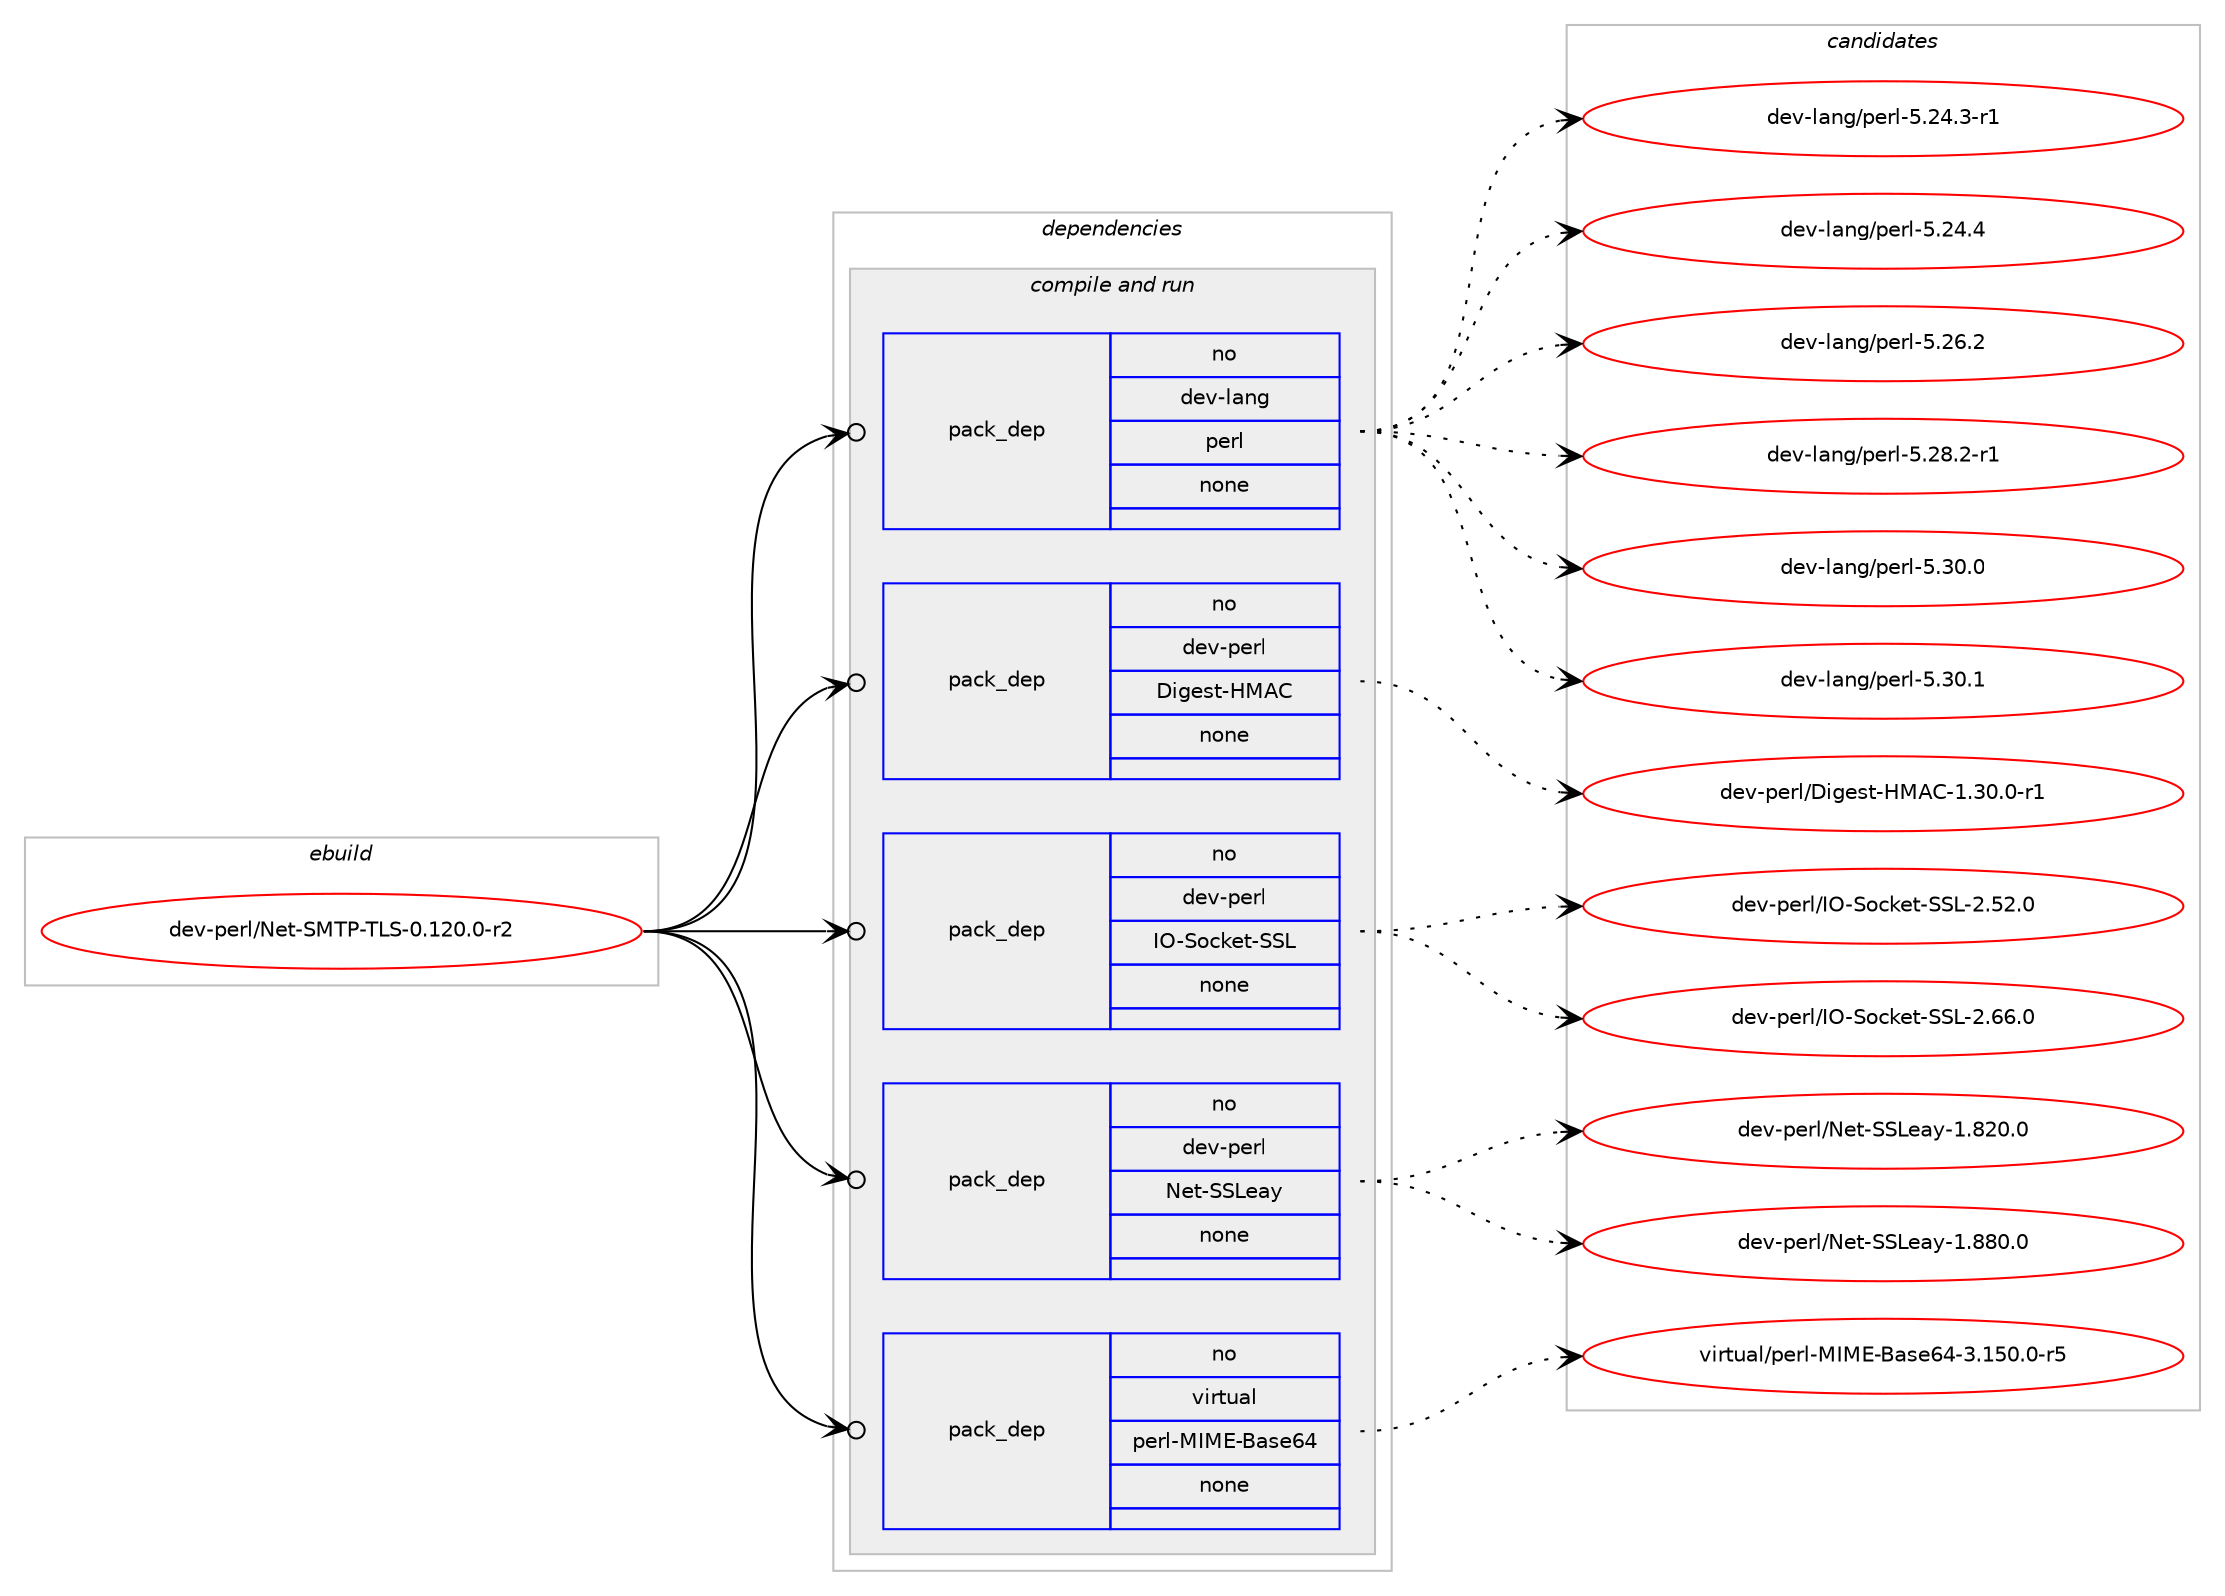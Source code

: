 digraph prolog {

# *************
# Graph options
# *************

newrank=true;
concentrate=true;
compound=true;
graph [rankdir=LR,fontname=Helvetica,fontsize=10,ranksep=1.5];#, ranksep=2.5, nodesep=0.2];
edge  [arrowhead=vee];
node  [fontname=Helvetica,fontsize=10];

# **********
# The ebuild
# **********

subgraph cluster_leftcol {
color=gray;
rank=same;
label=<<i>ebuild</i>>;
id [label="dev-perl/Net-SMTP-TLS-0.120.0-r2", color=red, width=4, href="../dev-perl/Net-SMTP-TLS-0.120.0-r2.svg"];
}

# ****************
# The dependencies
# ****************

subgraph cluster_midcol {
color=gray;
label=<<i>dependencies</i>>;
subgraph cluster_compile {
fillcolor="#eeeeee";
style=filled;
label=<<i>compile</i>>;
}
subgraph cluster_compileandrun {
fillcolor="#eeeeee";
style=filled;
label=<<i>compile and run</i>>;
subgraph pack437336 {
dependency583070 [label=<<TABLE BORDER="0" CELLBORDER="1" CELLSPACING="0" CELLPADDING="4" WIDTH="220"><TR><TD ROWSPAN="6" CELLPADDING="30">pack_dep</TD></TR><TR><TD WIDTH="110">no</TD></TR><TR><TD>dev-lang</TD></TR><TR><TD>perl</TD></TR><TR><TD>none</TD></TR><TR><TD></TD></TR></TABLE>>, shape=none, color=blue];
}
id:e -> dependency583070:w [weight=20,style="solid",arrowhead="odotvee"];
subgraph pack437337 {
dependency583071 [label=<<TABLE BORDER="0" CELLBORDER="1" CELLSPACING="0" CELLPADDING="4" WIDTH="220"><TR><TD ROWSPAN="6" CELLPADDING="30">pack_dep</TD></TR><TR><TD WIDTH="110">no</TD></TR><TR><TD>dev-perl</TD></TR><TR><TD>Digest-HMAC</TD></TR><TR><TD>none</TD></TR><TR><TD></TD></TR></TABLE>>, shape=none, color=blue];
}
id:e -> dependency583071:w [weight=20,style="solid",arrowhead="odotvee"];
subgraph pack437338 {
dependency583072 [label=<<TABLE BORDER="0" CELLBORDER="1" CELLSPACING="0" CELLPADDING="4" WIDTH="220"><TR><TD ROWSPAN="6" CELLPADDING="30">pack_dep</TD></TR><TR><TD WIDTH="110">no</TD></TR><TR><TD>dev-perl</TD></TR><TR><TD>IO-Socket-SSL</TD></TR><TR><TD>none</TD></TR><TR><TD></TD></TR></TABLE>>, shape=none, color=blue];
}
id:e -> dependency583072:w [weight=20,style="solid",arrowhead="odotvee"];
subgraph pack437339 {
dependency583073 [label=<<TABLE BORDER="0" CELLBORDER="1" CELLSPACING="0" CELLPADDING="4" WIDTH="220"><TR><TD ROWSPAN="6" CELLPADDING="30">pack_dep</TD></TR><TR><TD WIDTH="110">no</TD></TR><TR><TD>dev-perl</TD></TR><TR><TD>Net-SSLeay</TD></TR><TR><TD>none</TD></TR><TR><TD></TD></TR></TABLE>>, shape=none, color=blue];
}
id:e -> dependency583073:w [weight=20,style="solid",arrowhead="odotvee"];
subgraph pack437340 {
dependency583074 [label=<<TABLE BORDER="0" CELLBORDER="1" CELLSPACING="0" CELLPADDING="4" WIDTH="220"><TR><TD ROWSPAN="6" CELLPADDING="30">pack_dep</TD></TR><TR><TD WIDTH="110">no</TD></TR><TR><TD>virtual</TD></TR><TR><TD>perl-MIME-Base64</TD></TR><TR><TD>none</TD></TR><TR><TD></TD></TR></TABLE>>, shape=none, color=blue];
}
id:e -> dependency583074:w [weight=20,style="solid",arrowhead="odotvee"];
}
subgraph cluster_run {
fillcolor="#eeeeee";
style=filled;
label=<<i>run</i>>;
}
}

# **************
# The candidates
# **************

subgraph cluster_choices {
rank=same;
color=gray;
label=<<i>candidates</i>>;

subgraph choice437336 {
color=black;
nodesep=1;
choice100101118451089711010347112101114108455346505246514511449 [label="dev-lang/perl-5.24.3-r1", color=red, width=4,href="../dev-lang/perl-5.24.3-r1.svg"];
choice10010111845108971101034711210111410845534650524652 [label="dev-lang/perl-5.24.4", color=red, width=4,href="../dev-lang/perl-5.24.4.svg"];
choice10010111845108971101034711210111410845534650544650 [label="dev-lang/perl-5.26.2", color=red, width=4,href="../dev-lang/perl-5.26.2.svg"];
choice100101118451089711010347112101114108455346505646504511449 [label="dev-lang/perl-5.28.2-r1", color=red, width=4,href="../dev-lang/perl-5.28.2-r1.svg"];
choice10010111845108971101034711210111410845534651484648 [label="dev-lang/perl-5.30.0", color=red, width=4,href="../dev-lang/perl-5.30.0.svg"];
choice10010111845108971101034711210111410845534651484649 [label="dev-lang/perl-5.30.1", color=red, width=4,href="../dev-lang/perl-5.30.1.svg"];
dependency583070:e -> choice100101118451089711010347112101114108455346505246514511449:w [style=dotted,weight="100"];
dependency583070:e -> choice10010111845108971101034711210111410845534650524652:w [style=dotted,weight="100"];
dependency583070:e -> choice10010111845108971101034711210111410845534650544650:w [style=dotted,weight="100"];
dependency583070:e -> choice100101118451089711010347112101114108455346505646504511449:w [style=dotted,weight="100"];
dependency583070:e -> choice10010111845108971101034711210111410845534651484648:w [style=dotted,weight="100"];
dependency583070:e -> choice10010111845108971101034711210111410845534651484649:w [style=dotted,weight="100"];
}
subgraph choice437337 {
color=black;
nodesep=1;
choice1001011184511210111410847681051031011151164572776567454946514846484511449 [label="dev-perl/Digest-HMAC-1.30.0-r1", color=red, width=4,href="../dev-perl/Digest-HMAC-1.30.0-r1.svg"];
dependency583071:e -> choice1001011184511210111410847681051031011151164572776567454946514846484511449:w [style=dotted,weight="100"];
}
subgraph choice437338 {
color=black;
nodesep=1;
choice100101118451121011141084773794583111991071011164583837645504653504648 [label="dev-perl/IO-Socket-SSL-2.52.0", color=red, width=4,href="../dev-perl/IO-Socket-SSL-2.52.0.svg"];
choice100101118451121011141084773794583111991071011164583837645504654544648 [label="dev-perl/IO-Socket-SSL-2.66.0", color=red, width=4,href="../dev-perl/IO-Socket-SSL-2.66.0.svg"];
dependency583072:e -> choice100101118451121011141084773794583111991071011164583837645504653504648:w [style=dotted,weight="100"];
dependency583072:e -> choice100101118451121011141084773794583111991071011164583837645504654544648:w [style=dotted,weight="100"];
}
subgraph choice437339 {
color=black;
nodesep=1;
choice10010111845112101114108477810111645838376101971214549465650484648 [label="dev-perl/Net-SSLeay-1.820.0", color=red, width=4,href="../dev-perl/Net-SSLeay-1.820.0.svg"];
choice10010111845112101114108477810111645838376101971214549465656484648 [label="dev-perl/Net-SSLeay-1.880.0", color=red, width=4,href="../dev-perl/Net-SSLeay-1.880.0.svg"];
dependency583073:e -> choice10010111845112101114108477810111645838376101971214549465650484648:w [style=dotted,weight="100"];
dependency583073:e -> choice10010111845112101114108477810111645838376101971214549465656484648:w [style=dotted,weight="100"];
}
subgraph choice437340 {
color=black;
nodesep=1;
choice11810511411611797108471121011141084577737769456697115101545245514649534846484511453 [label="virtual/perl-MIME-Base64-3.150.0-r5", color=red, width=4,href="../virtual/perl-MIME-Base64-3.150.0-r5.svg"];
dependency583074:e -> choice11810511411611797108471121011141084577737769456697115101545245514649534846484511453:w [style=dotted,weight="100"];
}
}

}
